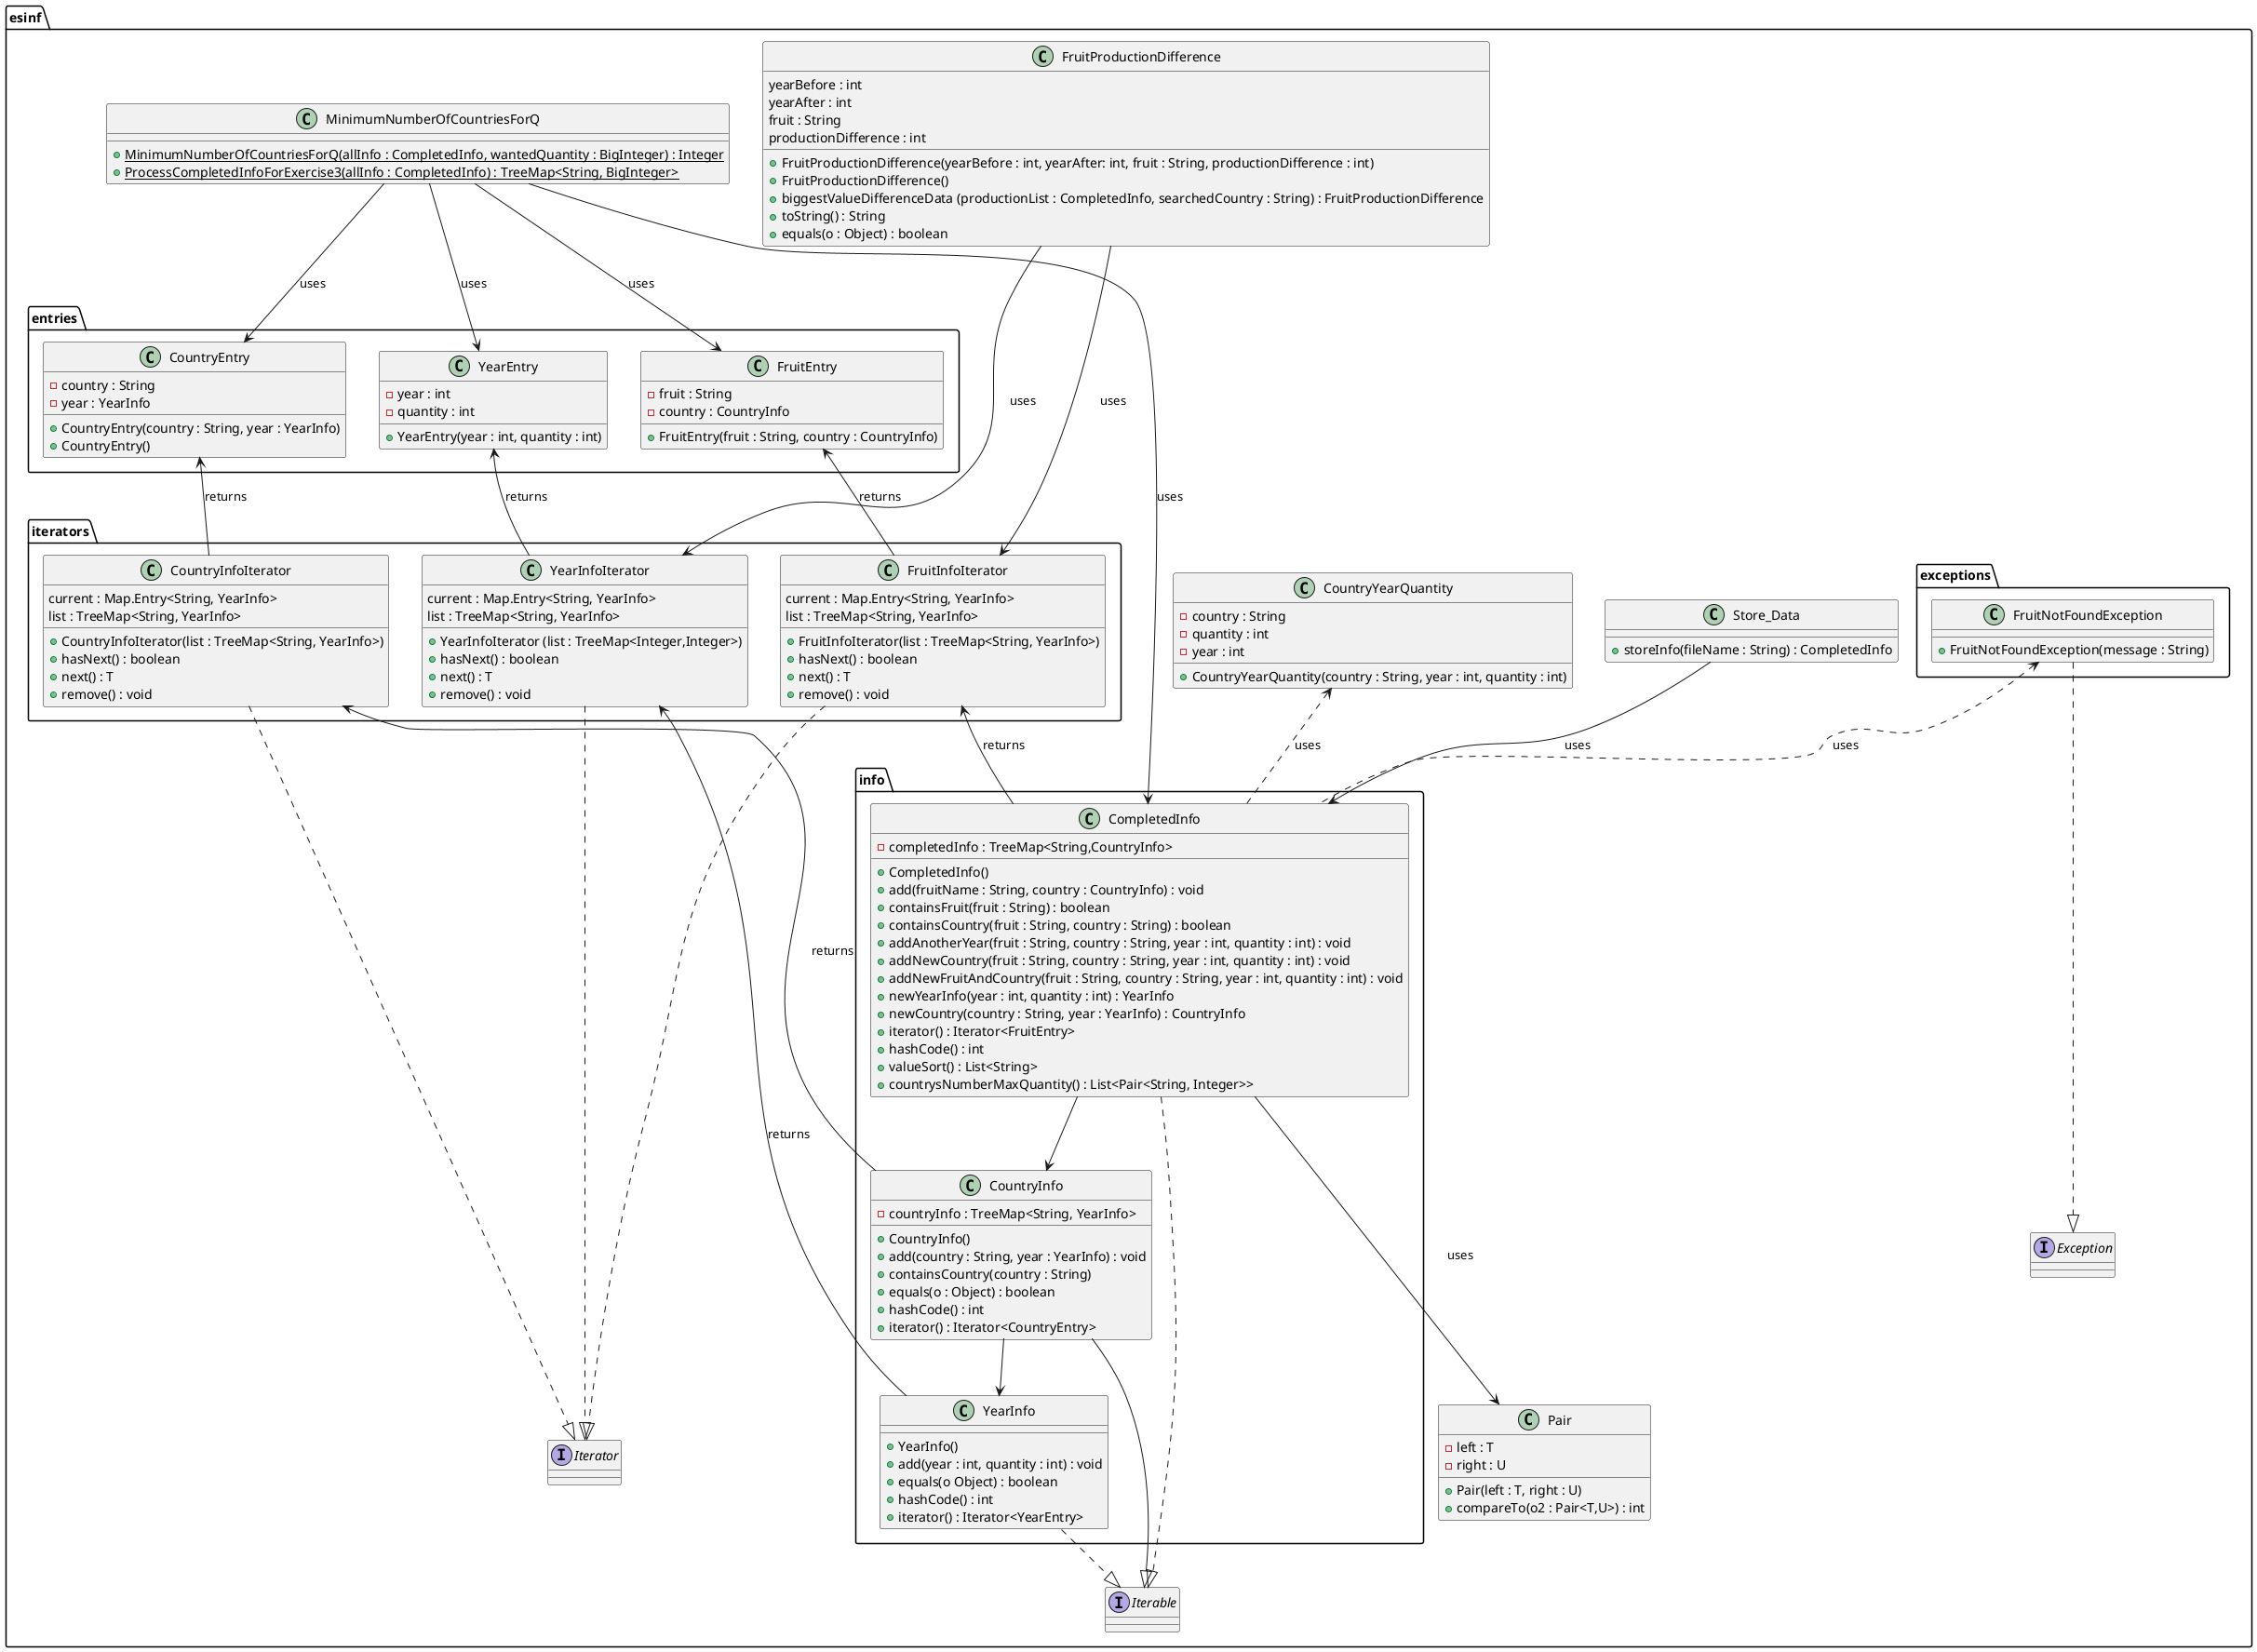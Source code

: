 @startuml
'https://plantuml.com/class-diagram
package esinf{
package info{
class CompletedInfo
{
    - completedInfo : TreeMap<String,CountryInfo>
    + CompletedInfo()
    + add(fruitName : String, country : CountryInfo) : void
    + containsFruit(fruit : String) : boolean
    + containsCountry(fruit : String, country : String) : boolean
    + addAnotherYear(fruit : String, country : String, year : int, quantity : int) : void
    + addNewCountry(fruit : String, country : String, year : int, quantity : int) : void
    + addNewFruitAndCountry(fruit : String, country : String, year : int, quantity : int) : void
    + newYearInfo(year : int, quantity : int) : YearInfo
    + newCountry(country : String, year : YearInfo) : CountryInfo
    + iterator() : Iterator<FruitEntry>
    + hashCode() : int
    + valueSort() : List<String>
    + countrysNumberMaxQuantity() : List<Pair<String, Integer>>
}

class CountryInfo{
 - countryInfo : TreeMap<String, YearInfo>
 + CountryInfo()
 + add(country : String, year : YearInfo) : void
 + containsCountry(country : String)
 + equals(o : Object) : boolean
 + hashCode() : int
 + iterator() : Iterator<CountryEntry>
 }

 class YearInfo{
 + YearInfo()
 + add(year : int, quantity : int) : void
 + equals(o Object) : boolean
 + hashCode() : int
 + iterator() : Iterator<YearEntry>
 }

}
package entries{
class CountryEntry{
- country : String
- year : YearInfo
+ CountryEntry(country : String, year : YearInfo)
+ CountryEntry()
}

class FruitEntry{
- fruit : String
- country : CountryInfo
+ FruitEntry(fruit : String, country : CountryInfo)
}

class YearEntry{
- year : int
- quantity : int
+ YearEntry(year : int, quantity : int)
}
}

package iterators{
class CountryInfoIterator{
current : Map.Entry<String, YearInfo>
list : TreeMap<String, YearInfo>
+ CountryInfoIterator(list : TreeMap<String, YearInfo>)
+ hasNext() : boolean
+ next() : T
+ remove() : void
}

class FruitInfoIterator{
current : Map.Entry<String, YearInfo>
list : TreeMap<String, YearInfo>
+ FruitInfoIterator(list : TreeMap<String, YearInfo>)
+ hasNext() : boolean
+ next() : T
+ remove() : void
}

class YearInfoIterator{
current : Map.Entry<String, YearInfo>
list : TreeMap<String, YearInfo>
+ YearInfoIterator (list : TreeMap<Integer,Integer>)
+ hasNext() : boolean
+ next() : T
+ remove() : void
}
}
class CountryYearQuantity{
- country : String
- quantity : int
- year : int
+ CountryYearQuantity(country : String, year : int, quantity : int)
}




package exceptions{
class FruitNotFoundException{
+ FruitNotFoundException(message : String)
}
}
class FruitProductionDifference{
yearBefore : int
yearAfter : int
fruit : String
productionDifference : int
+ FruitProductionDifference(yearBefore : int, yearAfter: int, fruit : String, productionDifference : int)
+ FruitProductionDifference()
+ biggestValueDifferenceData (productionList : CompletedInfo, searchedCountry : String) : FruitProductionDifference
+ toString() : String
+ equals(o : Object) : boolean
}

class MinimumNumberOfCountriesForQ{
+ {static} MinimumNumberOfCountriesForQ(allInfo : CompletedInfo, wantedQuantity : BigInteger) : Integer
+ {static} ProcessCompletedInfoForExercise3(allInfo : CompletedInfo) : TreeMap<String, BigInteger>
}

class Pair{
- left : T
- right : U
+ Pair(left : T, right : U)
+ compareTo(o2 : Pair<T,U>) : int
}

class Store_Data{
+ storeInfo(fileName : String) : CompletedInfo
}







interface Iterable{
}

interface Iterator{
}

interface Exception{
}

'CountryInfo
CountryInfo --> YearInfo
CountryInfo --|> Iterable

'CountryInfoIterator
CountryInfoIterator -[dashed]---|> Iterator
CountryInfoIterator <-- CountryInfo : returns

'CountryEntry
CountryEntry <-- CountryInfoIterator : returns

'CountryYearQuantity
CountryYearQuantity <.. CompletedInfo : uses

'CompletedInfo
CompletedInfo --> CountryInfo
CompletedInfo -[dashed]-|> Iterable
CompletedInfo ---> Pair: uses

'Store_Data
Store_Data --> CompletedInfo : uses

'YearEntry
YearEntry <-- YearInfoIterator : returns

'YearInfo
YearInfo -[dashed]-|> Iterable

'YearInfoIterator
YearInfoIterator -[dashed]---|> Iterator
YearInfoIterator <-- YearInfo : returns

'FruitEntry
FruitEntry <-- FruitInfoIterator : returns

'FruitInfoIterator
FruitInfoIterator -[dashed]---|>Iterator
FruitInfoIterator <-- CompletedInfo : returns

'MinimumNumberOfCountriesForQ
MinimumNumberOfCountriesForQ-->CompletedInfo : uses
MinimumNumberOfCountriesForQ-->FruitEntry : uses
MinimumNumberOfCountriesForQ-->CountryEntry : uses
MinimumNumberOfCountriesForQ-->YearEntry : uses

'FruitProductionDifference
FruitProductionDifference  ---> YearInfoIterator: uses
FruitProductionDifference --->  FruitInfoIterator: uses

'FruitNotFoundException
FruitNotFoundException ...|> Exception
FruitNotFoundException <.. CompletedInfo : uses

}


@enduml